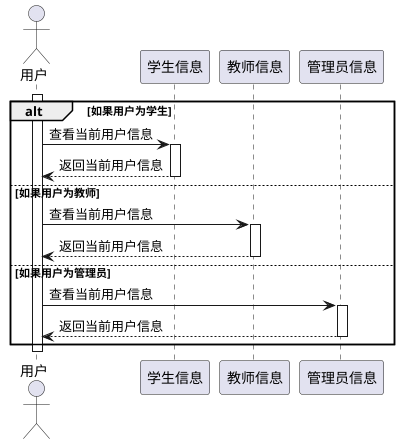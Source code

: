 @startuml
actor 用户
activate 用户
alt 如果用户为学生
    用户->学生信息:查看当前用户信息
    activate 学生信息
    学生信息-->用户:返回当前用户信息
    deactivate 学生信息
else 如果用户为教师
    用户->教师信息:查看当前用户信息
    activate 教师信息
    教师信息-->用户:返回当前用户信息
    deactivate 教师信息
else 如果用户为管理员
    用户->管理员信息:查看当前用户信息
    activate 管理员信息
    管理员信息-->用户:返回当前用户信息
    deactivate 管理员信息
end
deactivate 用户
@enduml